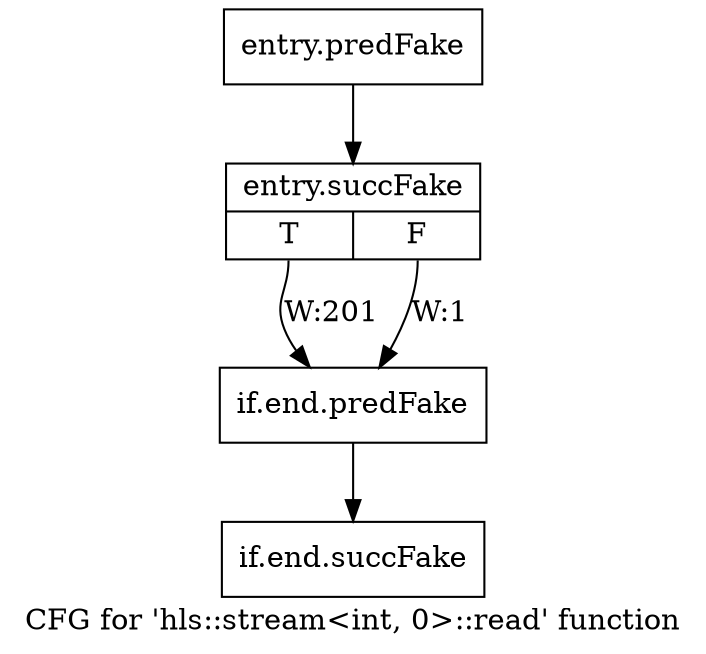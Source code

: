 digraph "CFG for 'hls::stream\<int, 0\>::read' function" {
	label="CFG for 'hls::stream\<int, 0\>::read' function";

	Node0x436fbf0 [shape=record,filename="",linenumber="",label="{entry.predFake}"];
	Node0x436fbf0 -> Node0x4429650[ callList="" memoryops="" filename="/tools/Xilinx/Vitis_HLS/2022.1/include/hls_stream_thread_unsafe.h" execusionnum="200"];
	Node0x4429650 [shape=record,filename="/tools/Xilinx/Vitis_HLS/2022.1/include/hls_stream_thread_unsafe.h",linenumber="376",label="{entry.succFake|{<s0>T|<s1>F}}"];
	Node0x4429650:s0 -> Node0x4371b00[label="W:201"];
	Node0x4429650:s1 -> Node0x4371b00[label="W:1" callList="" memoryops="" filename="/tools/Xilinx/Vitis_HLS/2022.1/include/hls_stream_thread_unsafe.h" execusionnum="0"];
	Node0x4371b00 [shape=record,filename="/tools/Xilinx/Vitis_HLS/2022.1/include/hls_stream_thread_unsafe.h",linenumber="378",label="{if.end.predFake}"];
	Node0x4371b00 -> Node0x4429940[ callList="" memoryops="" filename="/tools/Xilinx/Vitis_HLS/2022.1/include/hls_stream_thread_unsafe.h" execusionnum="200"];
	Node0x4429940 [shape=record,filename="/tools/Xilinx/Vitis_HLS/2022.1/include/hls_stream_thread_unsafe.h",linenumber="378",label="{if.end.succFake}"];
}
